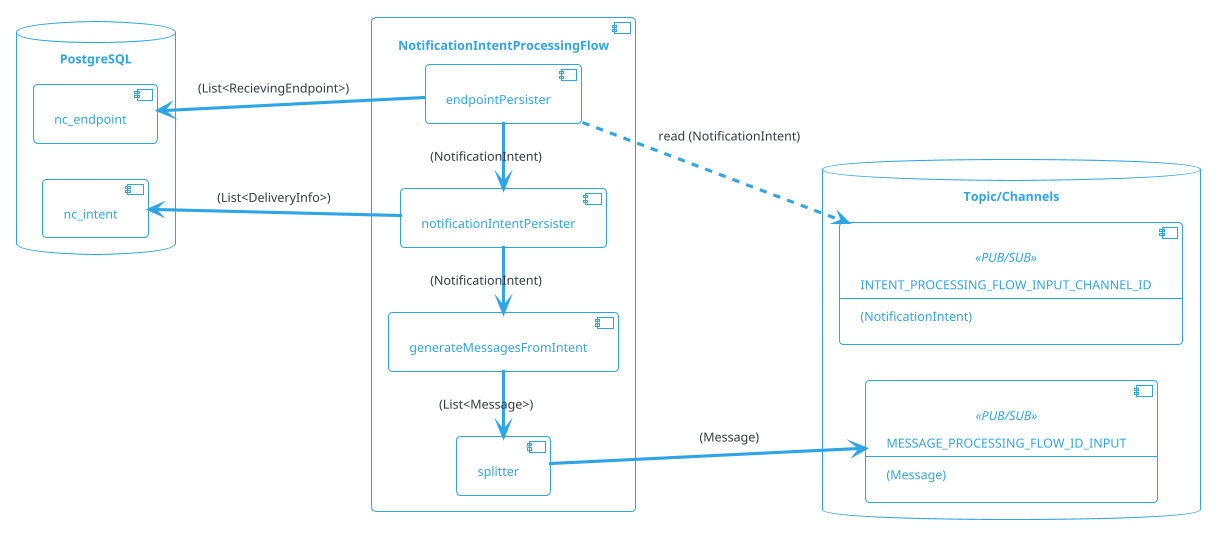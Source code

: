 @startuml

!theme cerulean-outline

left to right direction

skinparam backgroundcolor White
skinparam component {
    backgroundColor<<user defined>> LightGray
}

database "PostgreSQL" {
    [nc_intent]
    [nc_endpoint]
}

database "Topic/Channels" {
    component INTENT_PROCESSING_FLOW_ID_INPUT<<PUB/SUB>>[
        INTENT_PROCESSING_FLOW_INPUT_CHANNEL_ID
        --
        (NotificationIntent)
    ]

    component MESSAGE_PROCESSING_INPUT<<PUB/SUB>>[
        MESSAGE_PROCESSING_FLOW_ID_INPUT
        --
        (Message)
    ]

}

component "NotificationIntentProcessingFlow" {
    [endpointPersister]
    [notificationIntentPersister]
    [splitter]

    [generateMessagesFromIntent]


    endpointPersister -l-> notificationIntentPersister: (NotificationIntent)
    notificationIntentPersister -l-> generateMessagesFromIntent: (NotificationIntent)
    generateMessagesFromIntent -l-> splitter: (List<Message>)

    endpointPersister ..> INTENT_PROCESSING_FLOW_ID_INPUT : read (NotificationIntent) 
    splitter --> MESSAGE_PROCESSING_INPUT: (Message)

   
    notificationIntentPersister -u-> nc_intent: (List<DeliveryInfo>)
    endpointPersister -u-> nc_endpoint: (List<RecievingEndpoint>)

}


@enduml